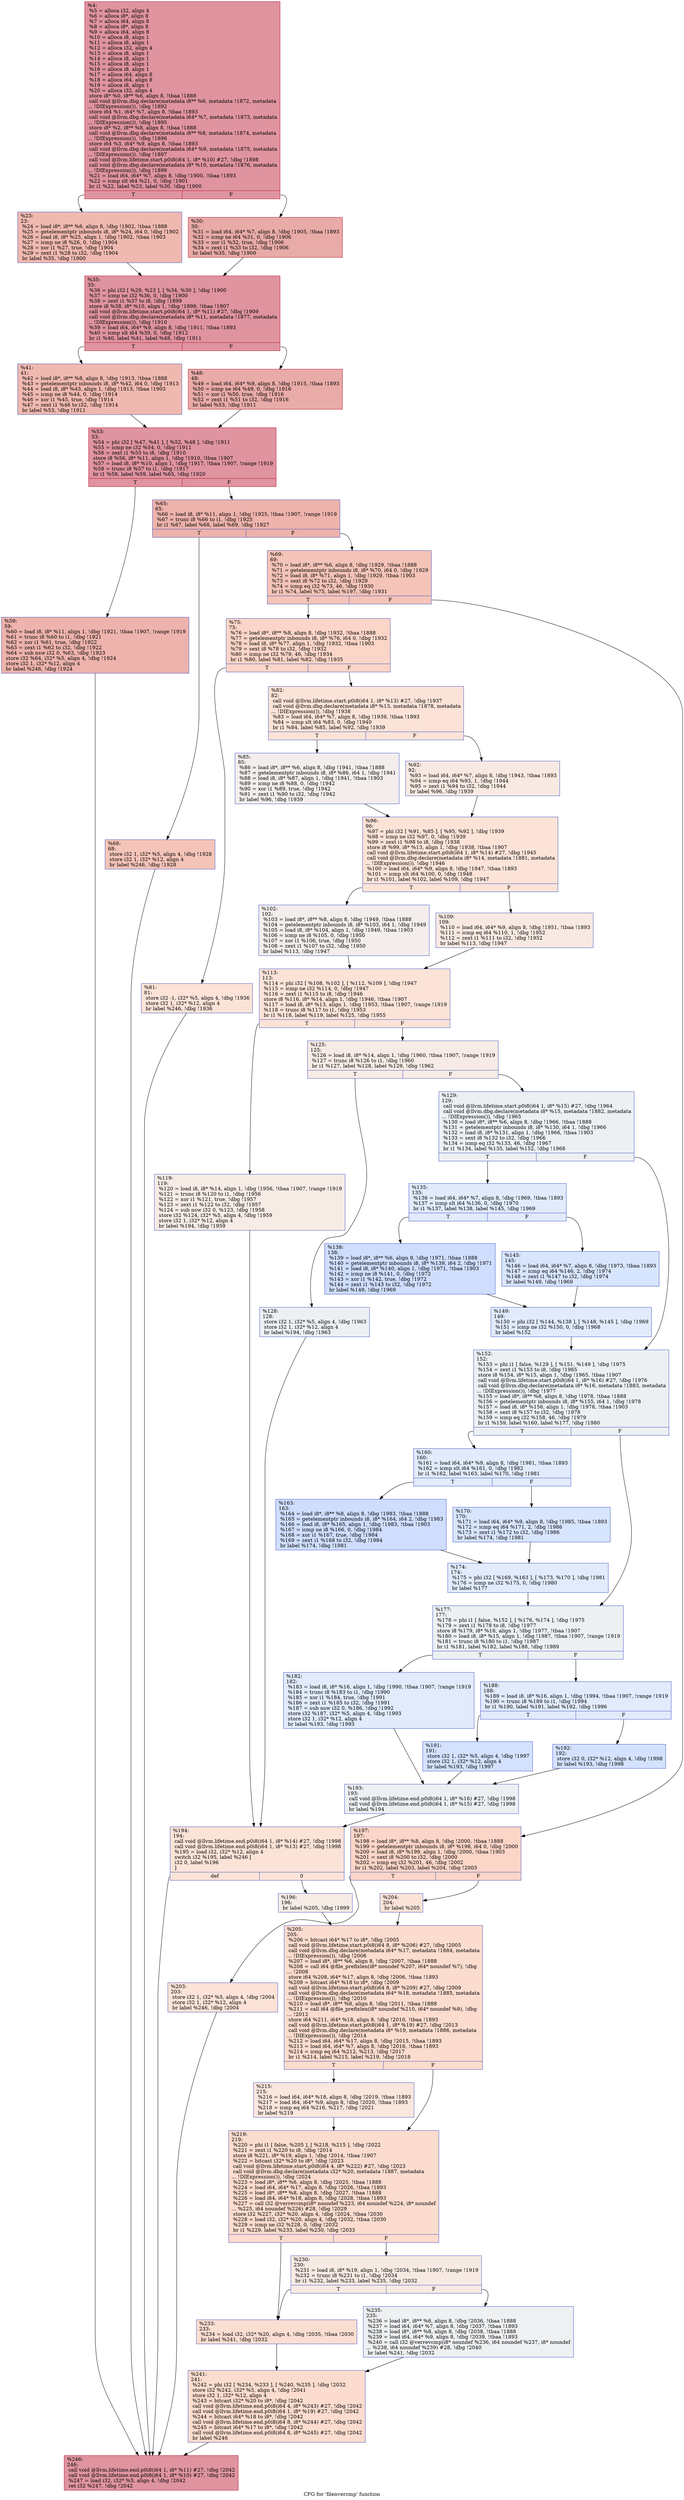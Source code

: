 digraph "CFG for 'filenvercmp' function" {
	label="CFG for 'filenvercmp' function";

	Node0x2229c70 [shape=record,color="#b70d28ff", style=filled, fillcolor="#b70d2870",label="{%4:\l  %5 = alloca i32, align 4\l  %6 = alloca i8*, align 8\l  %7 = alloca i64, align 8\l  %8 = alloca i8*, align 8\l  %9 = alloca i64, align 8\l  %10 = alloca i8, align 1\l  %11 = alloca i8, align 1\l  %12 = alloca i32, align 4\l  %13 = alloca i8, align 1\l  %14 = alloca i8, align 1\l  %15 = alloca i8, align 1\l  %16 = alloca i8, align 1\l  %17 = alloca i64, align 8\l  %18 = alloca i64, align 8\l  %19 = alloca i8, align 1\l  %20 = alloca i32, align 4\l  store i8* %0, i8** %6, align 8, !tbaa !1888\l  call void @llvm.dbg.declare(metadata i8** %6, metadata !1872, metadata\l... !DIExpression()), !dbg !1892\l  store i64 %1, i64* %7, align 8, !tbaa !1893\l  call void @llvm.dbg.declare(metadata i64* %7, metadata !1873, metadata\l... !DIExpression()), !dbg !1895\l  store i8* %2, i8** %8, align 8, !tbaa !1888\l  call void @llvm.dbg.declare(metadata i8** %8, metadata !1874, metadata\l... !DIExpression()), !dbg !1896\l  store i64 %3, i64* %9, align 8, !tbaa !1893\l  call void @llvm.dbg.declare(metadata i64* %9, metadata !1875, metadata\l... !DIExpression()), !dbg !1897\l  call void @llvm.lifetime.start.p0i8(i64 1, i8* %10) #27, !dbg !1898\l  call void @llvm.dbg.declare(metadata i8* %10, metadata !1876, metadata\l... !DIExpression()), !dbg !1899\l  %21 = load i64, i64* %7, align 8, !dbg !1900, !tbaa !1893\l  %22 = icmp slt i64 %21, 0, !dbg !1901\l  br i1 %22, label %23, label %30, !dbg !1900\l|{<s0>T|<s1>F}}"];
	Node0x2229c70:s0 -> Node0x222a6c0;
	Node0x2229c70:s1 -> Node0x222a710;
	Node0x222a6c0 [shape=record,color="#3d50c3ff", style=filled, fillcolor="#de614d70",label="{%23:\l23:                                               \l  %24 = load i8*, i8** %6, align 8, !dbg !1902, !tbaa !1888\l  %25 = getelementptr inbounds i8, i8* %24, i64 0, !dbg !1902\l  %26 = load i8, i8* %25, align 1, !dbg !1902, !tbaa !1903\l  %27 = icmp ne i8 %26, 0, !dbg !1904\l  %28 = xor i1 %27, true, !dbg !1904\l  %29 = zext i1 %28 to i32, !dbg !1904\l  br label %35, !dbg !1900\l}"];
	Node0x222a6c0 -> Node0x222a760;
	Node0x222a710 [shape=record,color="#b70d28ff", style=filled, fillcolor="#cc403a70",label="{%30:\l30:                                               \l  %31 = load i64, i64* %7, align 8, !dbg !1905, !tbaa !1893\l  %32 = icmp ne i64 %31, 0, !dbg !1906\l  %33 = xor i1 %32, true, !dbg !1906\l  %34 = zext i1 %33 to i32, !dbg !1906\l  br label %35, !dbg !1900\l}"];
	Node0x222a710 -> Node0x222a760;
	Node0x222a760 [shape=record,color="#b70d28ff", style=filled, fillcolor="#b70d2870",label="{%35:\l35:                                               \l  %36 = phi i32 [ %29, %23 ], [ %34, %30 ], !dbg !1900\l  %37 = icmp ne i32 %36, 0, !dbg !1900\l  %38 = zext i1 %37 to i8, !dbg !1899\l  store i8 %38, i8* %10, align 1, !dbg !1899, !tbaa !1907\l  call void @llvm.lifetime.start.p0i8(i64 1, i8* %11) #27, !dbg !1909\l  call void @llvm.dbg.declare(metadata i8* %11, metadata !1877, metadata\l... !DIExpression()), !dbg !1910\l  %39 = load i64, i64* %9, align 8, !dbg !1911, !tbaa !1893\l  %40 = icmp slt i64 %39, 0, !dbg !1912\l  br i1 %40, label %41, label %48, !dbg !1911\l|{<s0>T|<s1>F}}"];
	Node0x222a760:s0 -> Node0x222a7b0;
	Node0x222a760:s1 -> Node0x222a800;
	Node0x222a7b0 [shape=record,color="#3d50c3ff", style=filled, fillcolor="#de614d70",label="{%41:\l41:                                               \l  %42 = load i8*, i8** %8, align 8, !dbg !1913, !tbaa !1888\l  %43 = getelementptr inbounds i8, i8* %42, i64 0, !dbg !1913\l  %44 = load i8, i8* %43, align 1, !dbg !1913, !tbaa !1903\l  %45 = icmp ne i8 %44, 0, !dbg !1914\l  %46 = xor i1 %45, true, !dbg !1914\l  %47 = zext i1 %46 to i32, !dbg !1914\l  br label %53, !dbg !1911\l}"];
	Node0x222a7b0 -> Node0x222a850;
	Node0x222a800 [shape=record,color="#b70d28ff", style=filled, fillcolor="#cc403a70",label="{%48:\l48:                                               \l  %49 = load i64, i64* %9, align 8, !dbg !1915, !tbaa !1893\l  %50 = icmp ne i64 %49, 0, !dbg !1916\l  %51 = xor i1 %50, true, !dbg !1916\l  %52 = zext i1 %51 to i32, !dbg !1916\l  br label %53, !dbg !1911\l}"];
	Node0x222a800 -> Node0x222a850;
	Node0x222a850 [shape=record,color="#b70d28ff", style=filled, fillcolor="#b70d2870",label="{%53:\l53:                                               \l  %54 = phi i32 [ %47, %41 ], [ %52, %48 ], !dbg !1911\l  %55 = icmp ne i32 %54, 0, !dbg !1911\l  %56 = zext i1 %55 to i8, !dbg !1910\l  store i8 %56, i8* %11, align 1, !dbg !1910, !tbaa !1907\l  %57 = load i8, i8* %10, align 1, !dbg !1917, !tbaa !1907, !range !1919\l  %58 = trunc i8 %57 to i1, !dbg !1917\l  br i1 %58, label %59, label %65, !dbg !1920\l|{<s0>T|<s1>F}}"];
	Node0x222a850:s0 -> Node0x222a8a0;
	Node0x222a850:s1 -> Node0x222a8f0;
	Node0x222a8a0 [shape=record,color="#3d50c3ff", style=filled, fillcolor="#d6524470",label="{%59:\l59:                                               \l  %60 = load i8, i8* %11, align 1, !dbg !1921, !tbaa !1907, !range !1919\l  %61 = trunc i8 %60 to i1, !dbg !1921\l  %62 = xor i1 %61, true, !dbg !1922\l  %63 = zext i1 %62 to i32, !dbg !1922\l  %64 = sub nsw i32 0, %63, !dbg !1923\l  store i32 %64, i32* %5, align 4, !dbg !1924\l  store i32 1, i32* %12, align 4\l  br label %246, !dbg !1924\l}"];
	Node0x222a8a0 -> Node0x222b660;
	Node0x222a8f0 [shape=record,color="#3d50c3ff", style=filled, fillcolor="#d6524470",label="{%65:\l65:                                               \l  %66 = load i8, i8* %11, align 1, !dbg !1925, !tbaa !1907, !range !1919\l  %67 = trunc i8 %66 to i1, !dbg !1925\l  br i1 %67, label %68, label %69, !dbg !1927\l|{<s0>T|<s1>F}}"];
	Node0x222a8f0:s0 -> Node0x222a940;
	Node0x222a8f0:s1 -> Node0x222a990;
	Node0x222a940 [shape=record,color="#3d50c3ff", style=filled, fillcolor="#e97a5f70",label="{%68:\l68:                                               \l  store i32 1, i32* %5, align 4, !dbg !1928\l  store i32 1, i32* %12, align 4\l  br label %246, !dbg !1928\l}"];
	Node0x222a940 -> Node0x222b660;
	Node0x222a990 [shape=record,color="#3d50c3ff", style=filled, fillcolor="#e97a5f70",label="{%69:\l69:                                               \l  %70 = load i8*, i8** %6, align 8, !dbg !1929, !tbaa !1888\l  %71 = getelementptr inbounds i8, i8* %70, i64 0, !dbg !1929\l  %72 = load i8, i8* %71, align 1, !dbg !1929, !tbaa !1903\l  %73 = sext i8 %72 to i32, !dbg !1929\l  %74 = icmp eq i32 %73, 46, !dbg !1930\l  br i1 %74, label %75, label %197, !dbg !1931\l|{<s0>T|<s1>F}}"];
	Node0x222a990:s0 -> Node0x222a9e0;
	Node0x222a990:s1 -> Node0x222b340;
	Node0x222a9e0 [shape=record,color="#3d50c3ff", style=filled, fillcolor="#f5a08170",label="{%75:\l75:                                               \l  %76 = load i8*, i8** %8, align 8, !dbg !1932, !tbaa !1888\l  %77 = getelementptr inbounds i8, i8* %76, i64 0, !dbg !1932\l  %78 = load i8, i8* %77, align 1, !dbg !1932, !tbaa !1903\l  %79 = sext i8 %78 to i32, !dbg !1932\l  %80 = icmp ne i32 %79, 46, !dbg !1934\l  br i1 %80, label %81, label %82, !dbg !1935\l|{<s0>T|<s1>F}}"];
	Node0x222a9e0:s0 -> Node0x222aa30;
	Node0x222a9e0:s1 -> Node0x222aa80;
	Node0x222aa30 [shape=record,color="#3d50c3ff", style=filled, fillcolor="#f6bfa670",label="{%81:\l81:                                               \l  store i32 -1, i32* %5, align 4, !dbg !1936\l  store i32 1, i32* %12, align 4\l  br label %246, !dbg !1936\l}"];
	Node0x222aa30 -> Node0x222b660;
	Node0x222aa80 [shape=record,color="#3d50c3ff", style=filled, fillcolor="#f6bfa670",label="{%82:\l82:                                               \l  call void @llvm.lifetime.start.p0i8(i64 1, i8* %13) #27, !dbg !1937\l  call void @llvm.dbg.declare(metadata i8* %13, metadata !1878, metadata\l... !DIExpression()), !dbg !1938\l  %83 = load i64, i64* %7, align 8, !dbg !1939, !tbaa !1893\l  %84 = icmp slt i64 %83, 0, !dbg !1940\l  br i1 %84, label %85, label %92, !dbg !1939\l|{<s0>T|<s1>F}}"];
	Node0x222aa80:s0 -> Node0x222aad0;
	Node0x222aa80:s1 -> Node0x222ab20;
	Node0x222aad0 [shape=record,color="#3d50c3ff", style=filled, fillcolor="#e3d9d370",label="{%85:\l85:                                               \l  %86 = load i8*, i8** %6, align 8, !dbg !1941, !tbaa !1888\l  %87 = getelementptr inbounds i8, i8* %86, i64 1, !dbg !1941\l  %88 = load i8, i8* %87, align 1, !dbg !1941, !tbaa !1903\l  %89 = icmp ne i8 %88, 0, !dbg !1942\l  %90 = xor i1 %89, true, !dbg !1942\l  %91 = zext i1 %90 to i32, !dbg !1942\l  br label %96, !dbg !1939\l}"];
	Node0x222aad0 -> Node0x222ab70;
	Node0x222ab20 [shape=record,color="#3d50c3ff", style=filled, fillcolor="#efcebd70",label="{%92:\l92:                                               \l  %93 = load i64, i64* %7, align 8, !dbg !1943, !tbaa !1893\l  %94 = icmp eq i64 %93, 1, !dbg !1944\l  %95 = zext i1 %94 to i32, !dbg !1944\l  br label %96, !dbg !1939\l}"];
	Node0x222ab20 -> Node0x222ab70;
	Node0x222ab70 [shape=record,color="#3d50c3ff", style=filled, fillcolor="#f6bfa670",label="{%96:\l96:                                               \l  %97 = phi i32 [ %91, %85 ], [ %95, %92 ], !dbg !1939\l  %98 = icmp ne i32 %97, 0, !dbg !1939\l  %99 = zext i1 %98 to i8, !dbg !1938\l  store i8 %99, i8* %13, align 1, !dbg !1938, !tbaa !1907\l  call void @llvm.lifetime.start.p0i8(i64 1, i8* %14) #27, !dbg !1945\l  call void @llvm.dbg.declare(metadata i8* %14, metadata !1881, metadata\l... !DIExpression()), !dbg !1946\l  %100 = load i64, i64* %9, align 8, !dbg !1947, !tbaa !1893\l  %101 = icmp slt i64 %100, 0, !dbg !1948\l  br i1 %101, label %102, label %109, !dbg !1947\l|{<s0>T|<s1>F}}"];
	Node0x222ab70:s0 -> Node0x222abc0;
	Node0x222ab70:s1 -> Node0x222ac10;
	Node0x222abc0 [shape=record,color="#3d50c3ff", style=filled, fillcolor="#e3d9d370",label="{%102:\l102:                                              \l  %103 = load i8*, i8** %8, align 8, !dbg !1949, !tbaa !1888\l  %104 = getelementptr inbounds i8, i8* %103, i64 1, !dbg !1949\l  %105 = load i8, i8* %104, align 1, !dbg !1949, !tbaa !1903\l  %106 = icmp ne i8 %105, 0, !dbg !1950\l  %107 = xor i1 %106, true, !dbg !1950\l  %108 = zext i1 %107 to i32, !dbg !1950\l  br label %113, !dbg !1947\l}"];
	Node0x222abc0 -> Node0x222ac60;
	Node0x222ac10 [shape=record,color="#3d50c3ff", style=filled, fillcolor="#efcebd70",label="{%109:\l109:                                              \l  %110 = load i64, i64* %9, align 8, !dbg !1951, !tbaa !1893\l  %111 = icmp eq i64 %110, 1, !dbg !1952\l  %112 = zext i1 %111 to i32, !dbg !1952\l  br label %113, !dbg !1947\l}"];
	Node0x222ac10 -> Node0x222ac60;
	Node0x222ac60 [shape=record,color="#3d50c3ff", style=filled, fillcolor="#f6bfa670",label="{%113:\l113:                                              \l  %114 = phi i32 [ %108, %102 ], [ %112, %109 ], !dbg !1947\l  %115 = icmp ne i32 %114, 0, !dbg !1947\l  %116 = zext i1 %115 to i8, !dbg !1946\l  store i8 %116, i8* %14, align 1, !dbg !1946, !tbaa !1907\l  %117 = load i8, i8* %13, align 1, !dbg !1953, !tbaa !1907, !range !1919\l  %118 = trunc i8 %117 to i1, !dbg !1953\l  br i1 %118, label %119, label %125, !dbg !1955\l|{<s0>T|<s1>F}}"];
	Node0x222ac60:s0 -> Node0x222acb0;
	Node0x222ac60:s1 -> Node0x222ad00;
	Node0x222acb0 [shape=record,color="#3d50c3ff", style=filled, fillcolor="#ecd3c570",label="{%119:\l119:                                              \l  %120 = load i8, i8* %14, align 1, !dbg !1956, !tbaa !1907, !range !1919\l  %121 = trunc i8 %120 to i1, !dbg !1956\l  %122 = xor i1 %121, true, !dbg !1957\l  %123 = zext i1 %122 to i32, !dbg !1957\l  %124 = sub nsw i32 0, %123, !dbg !1958\l  store i32 %124, i32* %5, align 4, !dbg !1959\l  store i32 1, i32* %12, align 4\l  br label %194, !dbg !1959\l}"];
	Node0x222acb0 -> Node0x222b2a0;
	Node0x222ad00 [shape=record,color="#3d50c3ff", style=filled, fillcolor="#ecd3c570",label="{%125:\l125:                                              \l  %126 = load i8, i8* %14, align 1, !dbg !1960, !tbaa !1907, !range !1919\l  %127 = trunc i8 %126 to i1, !dbg !1960\l  br i1 %127, label %128, label %129, !dbg !1962\l|{<s0>T|<s1>F}}"];
	Node0x222ad00:s0 -> Node0x222ad50;
	Node0x222ad00:s1 -> Node0x222ada0;
	Node0x222ad50 [shape=record,color="#3d50c3ff", style=filled, fillcolor="#d6dce470",label="{%128:\l128:                                              \l  store i32 1, i32* %5, align 4, !dbg !1963\l  store i32 1, i32* %12, align 4\l  br label %194, !dbg !1963\l}"];
	Node0x222ad50 -> Node0x222b2a0;
	Node0x222ada0 [shape=record,color="#3d50c3ff", style=filled, fillcolor="#d6dce470",label="{%129:\l129:                                              \l  call void @llvm.lifetime.start.p0i8(i64 1, i8* %15) #27, !dbg !1964\l  call void @llvm.dbg.declare(metadata i8* %15, metadata !1882, metadata\l... !DIExpression()), !dbg !1965\l  %130 = load i8*, i8** %6, align 8, !dbg !1966, !tbaa !1888\l  %131 = getelementptr inbounds i8, i8* %130, i64 1, !dbg !1966\l  %132 = load i8, i8* %131, align 1, !dbg !1966, !tbaa !1903\l  %133 = sext i8 %132 to i32, !dbg !1966\l  %134 = icmp eq i32 %133, 46, !dbg !1967\l  br i1 %134, label %135, label %152, !dbg !1968\l|{<s0>T|<s1>F}}"];
	Node0x222ada0:s0 -> Node0x222adf0;
	Node0x222ada0:s1 -> Node0x222af30;
	Node0x222adf0 [shape=record,color="#3d50c3ff", style=filled, fillcolor="#bbd1f870",label="{%135:\l135:                                              \l  %136 = load i64, i64* %7, align 8, !dbg !1969, !tbaa !1893\l  %137 = icmp slt i64 %136, 0, !dbg !1970\l  br i1 %137, label %138, label %145, !dbg !1969\l|{<s0>T|<s1>F}}"];
	Node0x222adf0:s0 -> Node0x222ae40;
	Node0x222adf0:s1 -> Node0x222ae90;
	Node0x222ae40 [shape=record,color="#3d50c3ff", style=filled, fillcolor="#93b5fe70",label="{%138:\l138:                                              \l  %139 = load i8*, i8** %6, align 8, !dbg !1971, !tbaa !1888\l  %140 = getelementptr inbounds i8, i8* %139, i64 2, !dbg !1971\l  %141 = load i8, i8* %140, align 1, !dbg !1971, !tbaa !1903\l  %142 = icmp ne i8 %141, 0, !dbg !1972\l  %143 = xor i1 %142, true, !dbg !1972\l  %144 = zext i1 %143 to i32, !dbg !1972\l  br label %149, !dbg !1969\l}"];
	Node0x222ae40 -> Node0x222aee0;
	Node0x222ae90 [shape=record,color="#3d50c3ff", style=filled, fillcolor="#a7c5fe70",label="{%145:\l145:                                              \l  %146 = load i64, i64* %7, align 8, !dbg !1973, !tbaa !1893\l  %147 = icmp eq i64 %146, 2, !dbg !1974\l  %148 = zext i1 %147 to i32, !dbg !1974\l  br label %149, !dbg !1969\l}"];
	Node0x222ae90 -> Node0x222aee0;
	Node0x222aee0 [shape=record,color="#3d50c3ff", style=filled, fillcolor="#bbd1f870",label="{%149:\l149:                                              \l  %150 = phi i32 [ %144, %138 ], [ %148, %145 ], !dbg !1969\l  %151 = icmp ne i32 %150, 0, !dbg !1968\l  br label %152\l}"];
	Node0x222aee0 -> Node0x222af30;
	Node0x222af30 [shape=record,color="#3d50c3ff", style=filled, fillcolor="#d6dce470",label="{%152:\l152:                                              \l  %153 = phi i1 [ false, %129 ], [ %151, %149 ], !dbg !1975\l  %154 = zext i1 %153 to i8, !dbg !1965\l  store i8 %154, i8* %15, align 1, !dbg !1965, !tbaa !1907\l  call void @llvm.lifetime.start.p0i8(i64 1, i8* %16) #27, !dbg !1976\l  call void @llvm.dbg.declare(metadata i8* %16, metadata !1883, metadata\l... !DIExpression()), !dbg !1977\l  %155 = load i8*, i8** %8, align 8, !dbg !1978, !tbaa !1888\l  %156 = getelementptr inbounds i8, i8* %155, i64 1, !dbg !1978\l  %157 = load i8, i8* %156, align 1, !dbg !1978, !tbaa !1903\l  %158 = sext i8 %157 to i32, !dbg !1978\l  %159 = icmp eq i32 %158, 46, !dbg !1979\l  br i1 %159, label %160, label %177, !dbg !1980\l|{<s0>T|<s1>F}}"];
	Node0x222af30:s0 -> Node0x222af80;
	Node0x222af30:s1 -> Node0x222b0c0;
	Node0x222af80 [shape=record,color="#3d50c3ff", style=filled, fillcolor="#bbd1f870",label="{%160:\l160:                                              \l  %161 = load i64, i64* %9, align 8, !dbg !1981, !tbaa !1893\l  %162 = icmp slt i64 %161, 0, !dbg !1982\l  br i1 %162, label %163, label %170, !dbg !1981\l|{<s0>T|<s1>F}}"];
	Node0x222af80:s0 -> Node0x222afd0;
	Node0x222af80:s1 -> Node0x222b020;
	Node0x222afd0 [shape=record,color="#3d50c3ff", style=filled, fillcolor="#93b5fe70",label="{%163:\l163:                                              \l  %164 = load i8*, i8** %8, align 8, !dbg !1983, !tbaa !1888\l  %165 = getelementptr inbounds i8, i8* %164, i64 2, !dbg !1983\l  %166 = load i8, i8* %165, align 1, !dbg !1983, !tbaa !1903\l  %167 = icmp ne i8 %166, 0, !dbg !1984\l  %168 = xor i1 %167, true, !dbg !1984\l  %169 = zext i1 %168 to i32, !dbg !1984\l  br label %174, !dbg !1981\l}"];
	Node0x222afd0 -> Node0x222b070;
	Node0x222b020 [shape=record,color="#3d50c3ff", style=filled, fillcolor="#a7c5fe70",label="{%170:\l170:                                              \l  %171 = load i64, i64* %9, align 8, !dbg !1985, !tbaa !1893\l  %172 = icmp eq i64 %171, 2, !dbg !1986\l  %173 = zext i1 %172 to i32, !dbg !1986\l  br label %174, !dbg !1981\l}"];
	Node0x222b020 -> Node0x222b070;
	Node0x222b070 [shape=record,color="#3d50c3ff", style=filled, fillcolor="#bbd1f870",label="{%174:\l174:                                              \l  %175 = phi i32 [ %169, %163 ], [ %173, %170 ], !dbg !1981\l  %176 = icmp ne i32 %175, 0, !dbg !1980\l  br label %177\l}"];
	Node0x222b070 -> Node0x222b0c0;
	Node0x222b0c0 [shape=record,color="#3d50c3ff", style=filled, fillcolor="#d6dce470",label="{%177:\l177:                                              \l  %178 = phi i1 [ false, %152 ], [ %176, %174 ], !dbg !1975\l  %179 = zext i1 %178 to i8, !dbg !1977\l  store i8 %179, i8* %16, align 1, !dbg !1977, !tbaa !1907\l  %180 = load i8, i8* %15, align 1, !dbg !1987, !tbaa !1907, !range !1919\l  %181 = trunc i8 %180 to i1, !dbg !1987\l  br i1 %181, label %182, label %188, !dbg !1989\l|{<s0>T|<s1>F}}"];
	Node0x222b0c0:s0 -> Node0x222b110;
	Node0x222b0c0:s1 -> Node0x222b160;
	Node0x222b110 [shape=record,color="#3d50c3ff", style=filled, fillcolor="#bbd1f870",label="{%182:\l182:                                              \l  %183 = load i8, i8* %16, align 1, !dbg !1990, !tbaa !1907, !range !1919\l  %184 = trunc i8 %183 to i1, !dbg !1990\l  %185 = xor i1 %184, true, !dbg !1991\l  %186 = zext i1 %185 to i32, !dbg !1991\l  %187 = sub nsw i32 0, %186, !dbg !1992\l  store i32 %187, i32* %5, align 4, !dbg !1993\l  store i32 1, i32* %12, align 4\l  br label %193, !dbg !1993\l}"];
	Node0x222b110 -> Node0x222b250;
	Node0x222b160 [shape=record,color="#3d50c3ff", style=filled, fillcolor="#bbd1f870",label="{%188:\l188:                                              \l  %189 = load i8, i8* %16, align 1, !dbg !1994, !tbaa !1907, !range !1919\l  %190 = trunc i8 %189 to i1, !dbg !1994\l  br i1 %190, label %191, label %192, !dbg !1996\l|{<s0>T|<s1>F}}"];
	Node0x222b160:s0 -> Node0x222b1b0;
	Node0x222b160:s1 -> Node0x222b200;
	Node0x222b1b0 [shape=record,color="#3d50c3ff", style=filled, fillcolor="#9ebeff70",label="{%191:\l191:                                              \l  store i32 1, i32* %5, align 4, !dbg !1997\l  store i32 1, i32* %12, align 4\l  br label %193, !dbg !1997\l}"];
	Node0x222b1b0 -> Node0x222b250;
	Node0x222b200 [shape=record,color="#3d50c3ff", style=filled, fillcolor="#9ebeff70",label="{%192:\l192:                                              \l  store i32 0, i32* %12, align 4, !dbg !1998\l  br label %193, !dbg !1998\l}"];
	Node0x222b200 -> Node0x222b250;
	Node0x222b250 [shape=record,color="#3d50c3ff", style=filled, fillcolor="#d6dce470",label="{%193:\l193:                                              \l  call void @llvm.lifetime.end.p0i8(i64 1, i8* %16) #27, !dbg !1998\l  call void @llvm.lifetime.end.p0i8(i64 1, i8* %15) #27, !dbg !1998\l  br label %194\l}"];
	Node0x222b250 -> Node0x222b2a0;
	Node0x222b2a0 [shape=record,color="#3d50c3ff", style=filled, fillcolor="#f6bfa670",label="{%194:\l194:                                              \l  call void @llvm.lifetime.end.p0i8(i64 1, i8* %14) #27, !dbg !1998\l  call void @llvm.lifetime.end.p0i8(i64 1, i8* %13) #27, !dbg !1998\l  %195 = load i32, i32* %12, align 4\l  switch i32 %195, label %246 [\l    i32 0, label %196\l  ]\l|{<s0>def|<s1>0}}"];
	Node0x222b2a0:s0 -> Node0x222b660;
	Node0x222b2a0:s1 -> Node0x222b2f0;
	Node0x222b2f0 [shape=record,color="#3d50c3ff", style=filled, fillcolor="#ecd3c570",label="{%196:\l196:                                              \l  br label %205, !dbg !1999\l}"];
	Node0x222b2f0 -> Node0x222b430;
	Node0x222b340 [shape=record,color="#3d50c3ff", style=filled, fillcolor="#f5a08170",label="{%197:\l197:                                              \l  %198 = load i8*, i8** %8, align 8, !dbg !2000, !tbaa !1888\l  %199 = getelementptr inbounds i8, i8* %198, i64 0, !dbg !2000\l  %200 = load i8, i8* %199, align 1, !dbg !2000, !tbaa !1903\l  %201 = sext i8 %200 to i32, !dbg !2000\l  %202 = icmp eq i32 %201, 46, !dbg !2002\l  br i1 %202, label %203, label %204, !dbg !2003\l|{<s0>T|<s1>F}}"];
	Node0x222b340:s0 -> Node0x222b390;
	Node0x222b340:s1 -> Node0x222b3e0;
	Node0x222b390 [shape=record,color="#3d50c3ff", style=filled, fillcolor="#f6bfa670",label="{%203:\l203:                                              \l  store i32 1, i32* %5, align 4, !dbg !2004\l  store i32 1, i32* %12, align 4\l  br label %246, !dbg !2004\l}"];
	Node0x222b390 -> Node0x222b660;
	Node0x222b3e0 [shape=record,color="#3d50c3ff", style=filled, fillcolor="#f6bfa670",label="{%204:\l204:                                              \l  br label %205\l}"];
	Node0x222b3e0 -> Node0x222b430;
	Node0x222b430 [shape=record,color="#3d50c3ff", style=filled, fillcolor="#f7af9170",label="{%205:\l205:                                              \l  %206 = bitcast i64* %17 to i8*, !dbg !2005\l  call void @llvm.lifetime.start.p0i8(i64 8, i8* %206) #27, !dbg !2005\l  call void @llvm.dbg.declare(metadata i64* %17, metadata !1884, metadata\l... !DIExpression()), !dbg !2006\l  %207 = load i8*, i8** %6, align 8, !dbg !2007, !tbaa !1888\l  %208 = call i64 @file_prefixlen(i8* noundef %207, i64* noundef %7), !dbg\l... !2008\l  store i64 %208, i64* %17, align 8, !dbg !2006, !tbaa !1893\l  %209 = bitcast i64* %18 to i8*, !dbg !2009\l  call void @llvm.lifetime.start.p0i8(i64 8, i8* %209) #27, !dbg !2009\l  call void @llvm.dbg.declare(metadata i64* %18, metadata !1885, metadata\l... !DIExpression()), !dbg !2010\l  %210 = load i8*, i8** %8, align 8, !dbg !2011, !tbaa !1888\l  %211 = call i64 @file_prefixlen(i8* noundef %210, i64* noundef %9), !dbg\l... !2012\l  store i64 %211, i64* %18, align 8, !dbg !2010, !tbaa !1893\l  call void @llvm.lifetime.start.p0i8(i64 1, i8* %19) #27, !dbg !2013\l  call void @llvm.dbg.declare(metadata i8* %19, metadata !1886, metadata\l... !DIExpression()), !dbg !2014\l  %212 = load i64, i64* %17, align 8, !dbg !2015, !tbaa !1893\l  %213 = load i64, i64* %7, align 8, !dbg !2016, !tbaa !1893\l  %214 = icmp eq i64 %212, %213, !dbg !2017\l  br i1 %214, label %215, label %219, !dbg !2018\l|{<s0>T|<s1>F}}"];
	Node0x222b430:s0 -> Node0x222b480;
	Node0x222b430:s1 -> Node0x222b4d0;
	Node0x222b480 [shape=record,color="#3d50c3ff", style=filled, fillcolor="#f3c7b170",label="{%215:\l215:                                              \l  %216 = load i64, i64* %18, align 8, !dbg !2019, !tbaa !1893\l  %217 = load i64, i64* %9, align 8, !dbg !2020, !tbaa !1893\l  %218 = icmp eq i64 %216, %217, !dbg !2021\l  br label %219\l}"];
	Node0x222b480 -> Node0x222b4d0;
	Node0x222b4d0 [shape=record,color="#3d50c3ff", style=filled, fillcolor="#f7af9170",label="{%219:\l219:                                              \l  %220 = phi i1 [ false, %205 ], [ %218, %215 ], !dbg !2022\l  %221 = zext i1 %220 to i8, !dbg !2014\l  store i8 %221, i8* %19, align 1, !dbg !2014, !tbaa !1907\l  %222 = bitcast i32* %20 to i8*, !dbg !2023\l  call void @llvm.lifetime.start.p0i8(i64 4, i8* %222) #27, !dbg !2023\l  call void @llvm.dbg.declare(metadata i32* %20, metadata !1887, metadata\l... !DIExpression()), !dbg !2024\l  %223 = load i8*, i8** %6, align 8, !dbg !2025, !tbaa !1888\l  %224 = load i64, i64* %17, align 8, !dbg !2026, !tbaa !1893\l  %225 = load i8*, i8** %8, align 8, !dbg !2027, !tbaa !1888\l  %226 = load i64, i64* %18, align 8, !dbg !2028, !tbaa !1893\l  %227 = call i32 @verrevcmp(i8* noundef %223, i64 noundef %224, i8* noundef\l... %225, i64 noundef %226) #28, !dbg !2029\l  store i32 %227, i32* %20, align 4, !dbg !2024, !tbaa !2030\l  %228 = load i32, i32* %20, align 4, !dbg !2032, !tbaa !2030\l  %229 = icmp ne i32 %228, 0, !dbg !2032\l  br i1 %229, label %233, label %230, !dbg !2033\l|{<s0>T|<s1>F}}"];
	Node0x222b4d0:s0 -> Node0x222b570;
	Node0x222b4d0:s1 -> Node0x222b520;
	Node0x222b520 [shape=record,color="#3d50c3ff", style=filled, fillcolor="#eed0c070",label="{%230:\l230:                                              \l  %231 = load i8, i8* %19, align 1, !dbg !2034, !tbaa !1907, !range !1919\l  %232 = trunc i8 %231 to i1, !dbg !2034\l  br i1 %232, label %233, label %235, !dbg !2032\l|{<s0>T|<s1>F}}"];
	Node0x222b520:s0 -> Node0x222b570;
	Node0x222b520:s1 -> Node0x222b5c0;
	Node0x222b570 [shape=record,color="#3d50c3ff", style=filled, fillcolor="#f7b59970",label="{%233:\l233:                                              \l  %234 = load i32, i32* %20, align 4, !dbg !2035, !tbaa !2030\l  br label %241, !dbg !2032\l}"];
	Node0x222b570 -> Node0x222b610;
	Node0x222b5c0 [shape=record,color="#3d50c3ff", style=filled, fillcolor="#d9dce170",label="{%235:\l235:                                              \l  %236 = load i8*, i8** %6, align 8, !dbg !2036, !tbaa !1888\l  %237 = load i64, i64* %7, align 8, !dbg !2037, !tbaa !1893\l  %238 = load i8*, i8** %8, align 8, !dbg !2038, !tbaa !1888\l  %239 = load i64, i64* %9, align 8, !dbg !2039, !tbaa !1893\l  %240 = call i32 @verrevcmp(i8* noundef %236, i64 noundef %237, i8* noundef\l... %238, i64 noundef %239) #28, !dbg !2040\l  br label %241, !dbg !2032\l}"];
	Node0x222b5c0 -> Node0x222b610;
	Node0x222b610 [shape=record,color="#3d50c3ff", style=filled, fillcolor="#f7af9170",label="{%241:\l241:                                              \l  %242 = phi i32 [ %234, %233 ], [ %240, %235 ], !dbg !2032\l  store i32 %242, i32* %5, align 4, !dbg !2041\l  store i32 1, i32* %12, align 4\l  %243 = bitcast i32* %20 to i8*, !dbg !2042\l  call void @llvm.lifetime.end.p0i8(i64 4, i8* %243) #27, !dbg !2042\l  call void @llvm.lifetime.end.p0i8(i64 1, i8* %19) #27, !dbg !2042\l  %244 = bitcast i64* %18 to i8*, !dbg !2042\l  call void @llvm.lifetime.end.p0i8(i64 8, i8* %244) #27, !dbg !2042\l  %245 = bitcast i64* %17 to i8*, !dbg !2042\l  call void @llvm.lifetime.end.p0i8(i64 8, i8* %245) #27, !dbg !2042\l  br label %246\l}"];
	Node0x222b610 -> Node0x222b660;
	Node0x222b660 [shape=record,color="#b70d28ff", style=filled, fillcolor="#b70d2870",label="{%246:\l246:                                              \l  call void @llvm.lifetime.end.p0i8(i64 1, i8* %11) #27, !dbg !2042\l  call void @llvm.lifetime.end.p0i8(i64 1, i8* %10) #27, !dbg !2042\l  %247 = load i32, i32* %5, align 4, !dbg !2042\l  ret i32 %247, !dbg !2042\l}"];
}
